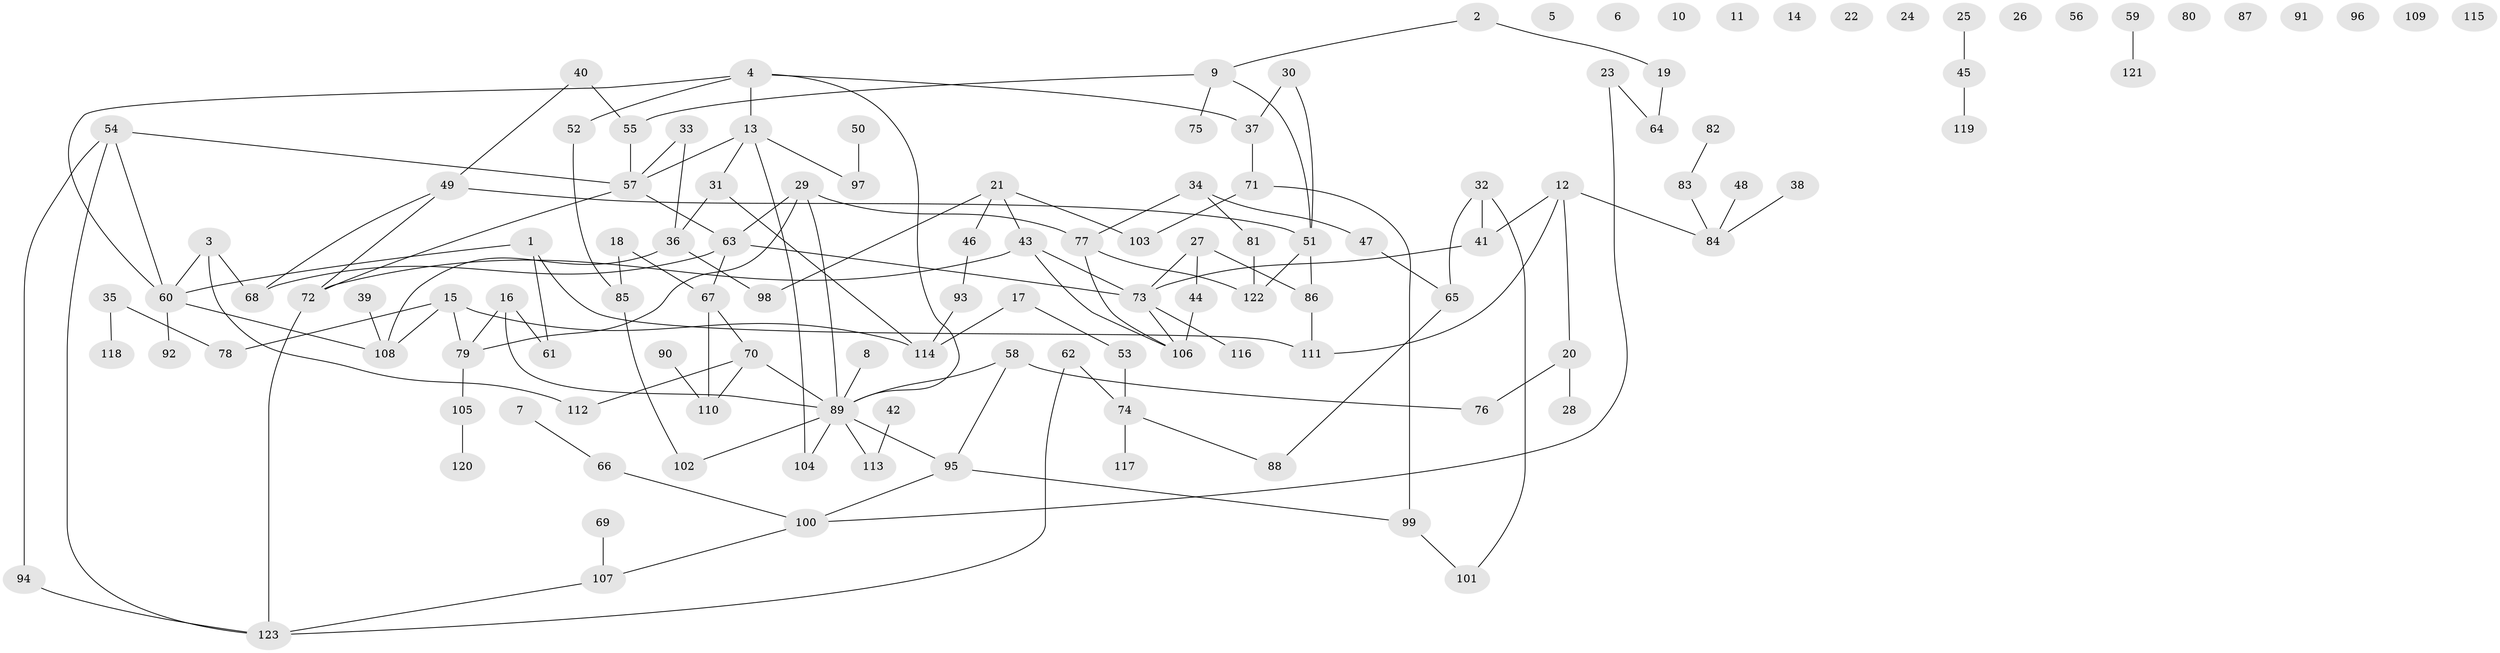 // Generated by graph-tools (version 1.1) at 2025/25/03/09/25 03:25:21]
// undirected, 123 vertices, 147 edges
graph export_dot {
graph [start="1"]
  node [color=gray90,style=filled];
  1;
  2;
  3;
  4;
  5;
  6;
  7;
  8;
  9;
  10;
  11;
  12;
  13;
  14;
  15;
  16;
  17;
  18;
  19;
  20;
  21;
  22;
  23;
  24;
  25;
  26;
  27;
  28;
  29;
  30;
  31;
  32;
  33;
  34;
  35;
  36;
  37;
  38;
  39;
  40;
  41;
  42;
  43;
  44;
  45;
  46;
  47;
  48;
  49;
  50;
  51;
  52;
  53;
  54;
  55;
  56;
  57;
  58;
  59;
  60;
  61;
  62;
  63;
  64;
  65;
  66;
  67;
  68;
  69;
  70;
  71;
  72;
  73;
  74;
  75;
  76;
  77;
  78;
  79;
  80;
  81;
  82;
  83;
  84;
  85;
  86;
  87;
  88;
  89;
  90;
  91;
  92;
  93;
  94;
  95;
  96;
  97;
  98;
  99;
  100;
  101;
  102;
  103;
  104;
  105;
  106;
  107;
  108;
  109;
  110;
  111;
  112;
  113;
  114;
  115;
  116;
  117;
  118;
  119;
  120;
  121;
  122;
  123;
  1 -- 60;
  1 -- 61;
  1 -- 111;
  2 -- 9;
  2 -- 19;
  3 -- 60;
  3 -- 68;
  3 -- 112;
  4 -- 13;
  4 -- 37;
  4 -- 52;
  4 -- 60;
  4 -- 89;
  7 -- 66;
  8 -- 89;
  9 -- 51;
  9 -- 55;
  9 -- 75;
  12 -- 20;
  12 -- 41;
  12 -- 84;
  12 -- 111;
  13 -- 31;
  13 -- 57;
  13 -- 97;
  13 -- 104;
  15 -- 78;
  15 -- 79;
  15 -- 108;
  15 -- 114;
  16 -- 61;
  16 -- 79;
  16 -- 89;
  17 -- 53;
  17 -- 114;
  18 -- 67;
  18 -- 85;
  19 -- 64;
  20 -- 28;
  20 -- 76;
  21 -- 43;
  21 -- 46;
  21 -- 98;
  21 -- 103;
  23 -- 64;
  23 -- 100;
  25 -- 45;
  27 -- 44;
  27 -- 73;
  27 -- 86;
  29 -- 63;
  29 -- 77;
  29 -- 79;
  29 -- 89;
  30 -- 37;
  30 -- 51;
  31 -- 36;
  31 -- 114;
  32 -- 41;
  32 -- 65;
  32 -- 101;
  33 -- 36;
  33 -- 57;
  34 -- 47;
  34 -- 77;
  34 -- 81;
  35 -- 78;
  35 -- 118;
  36 -- 98;
  36 -- 108;
  37 -- 71;
  38 -- 84;
  39 -- 108;
  40 -- 49;
  40 -- 55;
  41 -- 73;
  42 -- 113;
  43 -- 72;
  43 -- 73;
  43 -- 106;
  44 -- 106;
  45 -- 119;
  46 -- 93;
  47 -- 65;
  48 -- 84;
  49 -- 51;
  49 -- 68;
  49 -- 72;
  50 -- 97;
  51 -- 86;
  51 -- 122;
  52 -- 85;
  53 -- 74;
  54 -- 57;
  54 -- 60;
  54 -- 94;
  54 -- 123;
  55 -- 57;
  57 -- 63;
  57 -- 72;
  58 -- 76;
  58 -- 89;
  58 -- 95;
  59 -- 121;
  60 -- 92;
  60 -- 108;
  62 -- 74;
  62 -- 123;
  63 -- 67;
  63 -- 68;
  63 -- 73;
  65 -- 88;
  66 -- 100;
  67 -- 70;
  67 -- 110;
  69 -- 107;
  70 -- 89;
  70 -- 110;
  70 -- 112;
  71 -- 99;
  71 -- 103;
  72 -- 123;
  73 -- 106;
  73 -- 116;
  74 -- 88;
  74 -- 117;
  77 -- 106;
  77 -- 122;
  79 -- 105;
  81 -- 122;
  82 -- 83;
  83 -- 84;
  85 -- 102;
  86 -- 111;
  89 -- 95;
  89 -- 102;
  89 -- 104;
  89 -- 113;
  90 -- 110;
  93 -- 114;
  94 -- 123;
  95 -- 99;
  95 -- 100;
  99 -- 101;
  100 -- 107;
  105 -- 120;
  107 -- 123;
}
